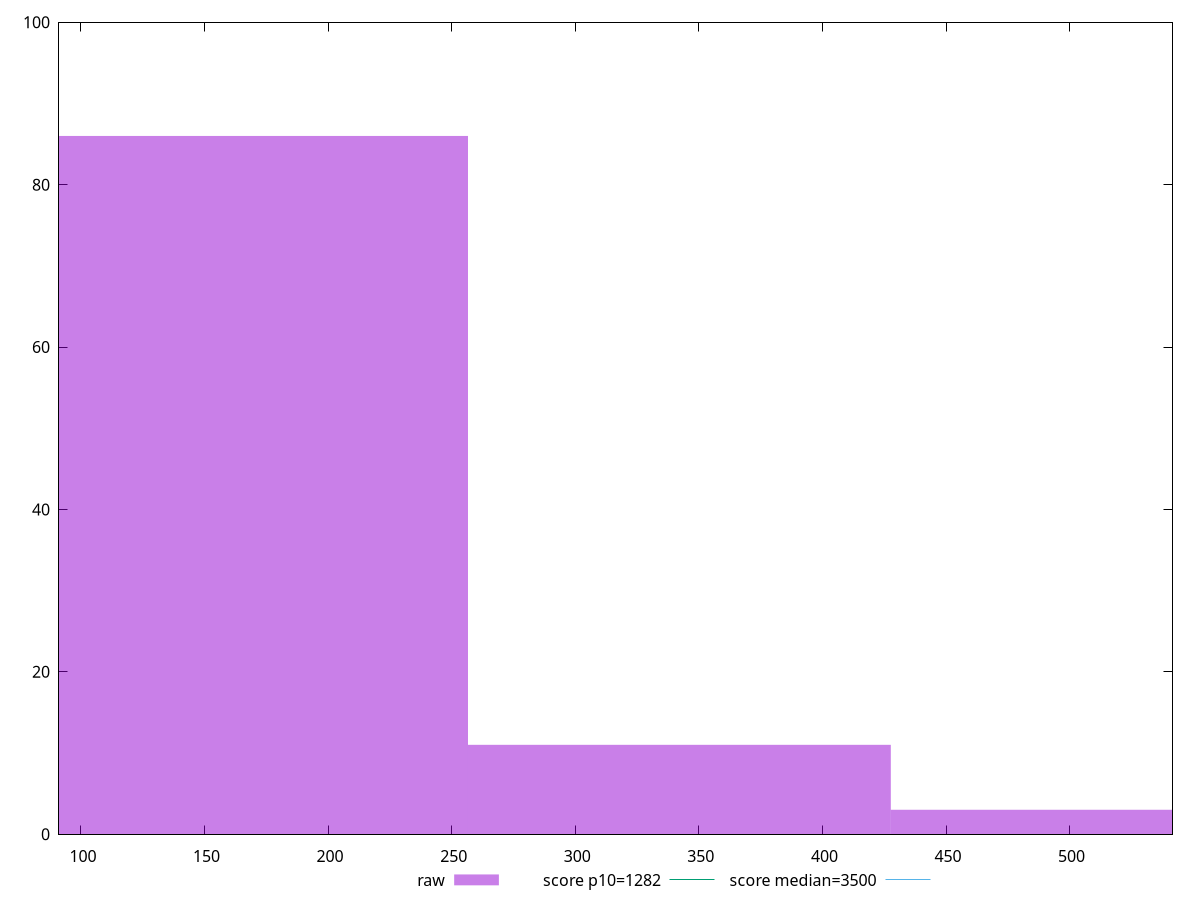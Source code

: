 reset

$raw <<EOF
171.0669370532841 86
342.1338741065682 11
513.2008111598523 3
EOF

set key outside below
set boxwidth 171.0669370532841
set xrange [91.132:541.6320000000001]
set yrange [0:100]
set trange [0:100]
set style fill transparent solid 0.5 noborder

set parametric
set terminal svg size 640, 490 enhanced background rgb 'white'
set output "report_00017_2021-02-10T15-08-03.406Z/bootup-time/samples/pages+cached+noadtech/raw/histogram.svg"

plot $raw title "raw" with boxes, \
     1282,t title "score p10=1282", \
     3500,t title "score median=3500"

reset
